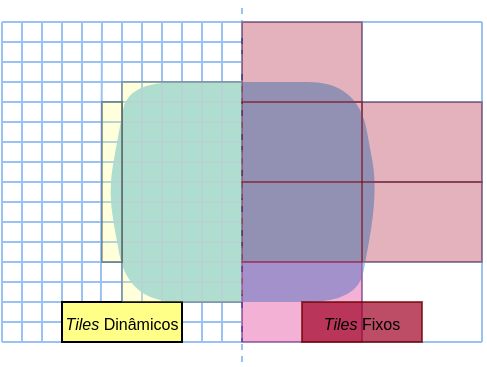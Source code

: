 <mxfile version="22.1.16" type="github">
  <diagram name="Página-1" id="VW0psl7SsAsIZURnIjER">
    <mxGraphModel dx="768" dy="402" grid="1" gridSize="10" guides="1" tooltips="1" connect="1" arrows="1" fold="1" page="1" pageScale="1" pageWidth="827" pageHeight="1169" math="0" shadow="0">
      <root>
        <mxCell id="0" />
        <mxCell id="1" parent="0" />
        <mxCell id="-7PMoW8EQu9o0nT-vbZN-1" value="" style="shape=hexagon;perimeter=hexagonPerimeter2;whiteSpace=wrap;html=1;fixedSize=1;rounded=1;shadow=0;opacity=50;fillStyle=auto;fillColor=#1ba1e2;strokeColor=none;fontColor=#ffffff;size=10;arcSize=50;" vertex="1" parent="1">
          <mxGeometry x="573" y="350" width="135" height="110" as="geometry" />
        </mxCell>
        <mxCell id="-7PMoW8EQu9o0nT-vbZN-2" value="" style="endArrow=none;html=1;rounded=0;exitX=0.002;exitY=0.144;exitDx=0;exitDy=0;exitPerimeter=0;strokeColor=#99C1F1;" edge="1" parent="1">
          <mxGeometry width="50" height="50" relative="1" as="geometry">
            <mxPoint x="520" y="320" as="sourcePoint" />
            <mxPoint x="760" y="320" as="targetPoint" />
          </mxGeometry>
        </mxCell>
        <mxCell id="-7PMoW8EQu9o0nT-vbZN-3" value="" style="endArrow=none;html=1;rounded=0;exitX=0.002;exitY=0.144;exitDx=0;exitDy=0;exitPerimeter=0;strokeColor=#99C1F1;" edge="1" parent="1">
          <mxGeometry width="50" height="50" relative="1" as="geometry">
            <mxPoint x="520" y="360" as="sourcePoint" />
            <mxPoint x="640" y="360" as="targetPoint" />
          </mxGeometry>
        </mxCell>
        <mxCell id="-7PMoW8EQu9o0nT-vbZN-4" value="" style="endArrow=none;html=1;rounded=0;exitX=0.002;exitY=0.144;exitDx=0;exitDy=0;exitPerimeter=0;strokeColor=#99C1F1;" edge="1" parent="1">
          <mxGeometry width="50" height="50" relative="1" as="geometry">
            <mxPoint x="520" y="350" as="sourcePoint" />
            <mxPoint x="640" y="350" as="targetPoint" />
          </mxGeometry>
        </mxCell>
        <mxCell id="-7PMoW8EQu9o0nT-vbZN-5" value="" style="endArrow=none;html=1;rounded=0;exitX=0.002;exitY=0.144;exitDx=0;exitDy=0;exitPerimeter=0;strokeColor=#99C1F1;" edge="1" parent="1">
          <mxGeometry width="50" height="50" relative="1" as="geometry">
            <mxPoint x="520" y="340" as="sourcePoint" />
            <mxPoint x="640" y="340" as="targetPoint" />
          </mxGeometry>
        </mxCell>
        <mxCell id="-7PMoW8EQu9o0nT-vbZN-6" value="" style="endArrow=none;html=1;rounded=0;exitX=0.002;exitY=0.144;exitDx=0;exitDy=0;exitPerimeter=0;strokeColor=#99C1F1;" edge="1" parent="1">
          <mxGeometry width="50" height="50" relative="1" as="geometry">
            <mxPoint x="520" y="330" as="sourcePoint" />
            <mxPoint x="640" y="330" as="targetPoint" />
          </mxGeometry>
        </mxCell>
        <mxCell id="-7PMoW8EQu9o0nT-vbZN-7" value="" style="endArrow=none;html=1;rounded=0;exitX=0.002;exitY=0.144;exitDx=0;exitDy=0;exitPerimeter=0;strokeColor=#99C1F1;" edge="1" parent="1">
          <mxGeometry width="50" height="50" relative="1" as="geometry">
            <mxPoint x="520" y="370" as="sourcePoint" />
            <mxPoint x="640" y="370" as="targetPoint" />
          </mxGeometry>
        </mxCell>
        <mxCell id="-7PMoW8EQu9o0nT-vbZN-8" value="" style="endArrow=none;html=1;rounded=0;exitX=0.002;exitY=0.144;exitDx=0;exitDy=0;exitPerimeter=0;strokeColor=#99C1F1;" edge="1" parent="1">
          <mxGeometry width="50" height="50" relative="1" as="geometry">
            <mxPoint x="520" y="380" as="sourcePoint" />
            <mxPoint x="640" y="380" as="targetPoint" />
          </mxGeometry>
        </mxCell>
        <mxCell id="-7PMoW8EQu9o0nT-vbZN-9" value="" style="endArrow=none;html=1;rounded=0;exitX=0.002;exitY=0.144;exitDx=0;exitDy=0;exitPerimeter=0;strokeColor=#99C1F1;" edge="1" parent="1">
          <mxGeometry width="50" height="50" relative="1" as="geometry">
            <mxPoint x="520" y="390" as="sourcePoint" />
            <mxPoint x="640" y="390" as="targetPoint" />
          </mxGeometry>
        </mxCell>
        <mxCell id="-7PMoW8EQu9o0nT-vbZN-10" value="" style="endArrow=none;html=1;rounded=0;exitX=0.002;exitY=0.144;exitDx=0;exitDy=0;exitPerimeter=0;strokeColor=#99C1F1;" edge="1" parent="1">
          <mxGeometry width="50" height="50" relative="1" as="geometry">
            <mxPoint x="520" y="400" as="sourcePoint" />
            <mxPoint x="640" y="400" as="targetPoint" />
          </mxGeometry>
        </mxCell>
        <mxCell id="-7PMoW8EQu9o0nT-vbZN-11" value="" style="endArrow=none;html=1;rounded=0;exitX=0.002;exitY=0.144;exitDx=0;exitDy=0;exitPerimeter=0;strokeColor=#99C1F1;" edge="1" parent="1">
          <mxGeometry width="50" height="50" relative="1" as="geometry">
            <mxPoint x="520" y="410" as="sourcePoint" />
            <mxPoint x="640" y="410" as="targetPoint" />
          </mxGeometry>
        </mxCell>
        <mxCell id="-7PMoW8EQu9o0nT-vbZN-12" value="" style="endArrow=none;html=1;rounded=0;exitX=0.002;exitY=0.144;exitDx=0;exitDy=0;exitPerimeter=0;strokeColor=#99C1F1;" edge="1" parent="1">
          <mxGeometry width="50" height="50" relative="1" as="geometry">
            <mxPoint x="520" y="420" as="sourcePoint" />
            <mxPoint x="640" y="420" as="targetPoint" />
          </mxGeometry>
        </mxCell>
        <mxCell id="-7PMoW8EQu9o0nT-vbZN-13" value="" style="endArrow=none;html=1;rounded=0;exitX=0.002;exitY=0.144;exitDx=0;exitDy=0;exitPerimeter=0;strokeColor=#99C1F1;" edge="1" parent="1">
          <mxGeometry width="50" height="50" relative="1" as="geometry">
            <mxPoint x="520" y="430" as="sourcePoint" />
            <mxPoint x="640" y="430" as="targetPoint" />
          </mxGeometry>
        </mxCell>
        <mxCell id="-7PMoW8EQu9o0nT-vbZN-14" value="" style="endArrow=none;html=1;rounded=0;exitX=0.002;exitY=0.144;exitDx=0;exitDy=0;exitPerimeter=0;strokeColor=#99C1F1;" edge="1" parent="1">
          <mxGeometry width="50" height="50" relative="1" as="geometry">
            <mxPoint x="520" y="440" as="sourcePoint" />
            <mxPoint x="640" y="440" as="targetPoint" />
          </mxGeometry>
        </mxCell>
        <mxCell id="-7PMoW8EQu9o0nT-vbZN-15" value="" style="endArrow=none;html=1;rounded=0;exitX=0.002;exitY=0.144;exitDx=0;exitDy=0;exitPerimeter=0;strokeColor=#99C1F1;" edge="1" parent="1">
          <mxGeometry width="50" height="50" relative="1" as="geometry">
            <mxPoint x="520" y="450" as="sourcePoint" />
            <mxPoint x="640" y="450" as="targetPoint" />
          </mxGeometry>
        </mxCell>
        <mxCell id="-7PMoW8EQu9o0nT-vbZN-16" value="" style="endArrow=none;html=1;rounded=0;exitX=0.002;exitY=0.144;exitDx=0;exitDy=0;exitPerimeter=0;strokeColor=#99C1F1;" edge="1" parent="1">
          <mxGeometry width="50" height="50" relative="1" as="geometry">
            <mxPoint x="520" y="460" as="sourcePoint" />
            <mxPoint x="640" y="460" as="targetPoint" />
          </mxGeometry>
        </mxCell>
        <mxCell id="-7PMoW8EQu9o0nT-vbZN-17" value="" style="endArrow=none;html=1;rounded=0;exitX=0.002;exitY=0.144;exitDx=0;exitDy=0;exitPerimeter=0;strokeColor=#99C1F1;" edge="1" parent="1">
          <mxGeometry width="50" height="50" relative="1" as="geometry">
            <mxPoint x="520" y="470" as="sourcePoint" />
            <mxPoint x="640" y="470" as="targetPoint" />
          </mxGeometry>
        </mxCell>
        <mxCell id="-7PMoW8EQu9o0nT-vbZN-18" value="" style="endArrow=none;html=1;rounded=0;exitX=0.002;exitY=0.144;exitDx=0;exitDy=0;exitPerimeter=0;strokeColor=#99C1F1;" edge="1" parent="1">
          <mxGeometry width="50" height="50" relative="1" as="geometry">
            <mxPoint x="520" y="480" as="sourcePoint" />
            <mxPoint x="640" y="480" as="targetPoint" />
          </mxGeometry>
        </mxCell>
        <mxCell id="-7PMoW8EQu9o0nT-vbZN-19" value="" style="endArrow=none;html=1;rounded=0;exitX=0.002;exitY=0.144;exitDx=0;exitDy=0;exitPerimeter=0;strokeColor=#99C1F1;" edge="1" parent="1">
          <mxGeometry width="50" height="50" relative="1" as="geometry">
            <mxPoint x="640" y="360" as="sourcePoint" />
            <mxPoint x="760" y="360" as="targetPoint" />
          </mxGeometry>
        </mxCell>
        <mxCell id="-7PMoW8EQu9o0nT-vbZN-20" value="" style="endArrow=none;html=1;rounded=0;exitX=0.002;exitY=0.144;exitDx=0;exitDy=0;exitPerimeter=0;strokeColor=#99C1F1;" edge="1" parent="1">
          <mxGeometry width="50" height="50" relative="1" as="geometry">
            <mxPoint x="640" y="400" as="sourcePoint" />
            <mxPoint x="760" y="400" as="targetPoint" />
          </mxGeometry>
        </mxCell>
        <mxCell id="-7PMoW8EQu9o0nT-vbZN-21" value="" style="endArrow=none;html=1;rounded=0;exitX=0.002;exitY=0.144;exitDx=0;exitDy=0;exitPerimeter=0;strokeColor=#99C1F1;" edge="1" parent="1">
          <mxGeometry width="50" height="50" relative="1" as="geometry">
            <mxPoint x="640" y="440" as="sourcePoint" />
            <mxPoint x="760" y="440" as="targetPoint" />
          </mxGeometry>
        </mxCell>
        <mxCell id="-7PMoW8EQu9o0nT-vbZN-22" value="" style="endArrow=none;html=1;rounded=0;exitX=0.002;exitY=0.144;exitDx=0;exitDy=0;exitPerimeter=0;strokeColor=#99C1F1;" edge="1" parent="1">
          <mxGeometry width="50" height="50" relative="1" as="geometry">
            <mxPoint x="640" y="480" as="sourcePoint" />
            <mxPoint x="760" y="480" as="targetPoint" />
          </mxGeometry>
        </mxCell>
        <mxCell id="-7PMoW8EQu9o0nT-vbZN-23" value="" style="endArrow=none;html=1;rounded=0;strokeColor=#99C1F1;" edge="1" parent="1">
          <mxGeometry width="50" height="50" relative="1" as="geometry">
            <mxPoint x="520" y="480" as="sourcePoint" />
            <mxPoint x="520" y="320" as="targetPoint" />
          </mxGeometry>
        </mxCell>
        <mxCell id="-7PMoW8EQu9o0nT-vbZN-24" value="" style="endArrow=none;html=1;rounded=0;strokeColor=#99C1F1;" edge="1" parent="1">
          <mxGeometry width="50" height="50" relative="1" as="geometry">
            <mxPoint x="640" y="480" as="sourcePoint" />
            <mxPoint x="640" y="320" as="targetPoint" />
          </mxGeometry>
        </mxCell>
        <mxCell id="-7PMoW8EQu9o0nT-vbZN-25" value="" style="endArrow=none;html=1;rounded=0;strokeColor=#99C1F1;" edge="1" parent="1">
          <mxGeometry width="50" height="50" relative="1" as="geometry">
            <mxPoint x="760" y="480" as="sourcePoint" />
            <mxPoint x="760" y="320" as="targetPoint" />
          </mxGeometry>
        </mxCell>
        <mxCell id="-7PMoW8EQu9o0nT-vbZN-26" value="" style="endArrow=none;html=1;rounded=0;strokeColor=#99C1F1;" edge="1" parent="1">
          <mxGeometry width="50" height="50" relative="1" as="geometry">
            <mxPoint x="700" y="480" as="sourcePoint" />
            <mxPoint x="700" y="320" as="targetPoint" />
          </mxGeometry>
        </mxCell>
        <mxCell id="-7PMoW8EQu9o0nT-vbZN-27" value="" style="endArrow=none;html=1;rounded=0;strokeColor=#3584e4;fillColor=#f5f5f5;dashed=1;dashPattern=8 8;gradientColor=#b3b3b3;" edge="1" parent="1">
          <mxGeometry width="50" height="50" relative="1" as="geometry">
            <mxPoint x="640" y="480" as="sourcePoint" />
            <mxPoint x="640" y="320" as="targetPoint" />
          </mxGeometry>
        </mxCell>
        <mxCell id="-7PMoW8EQu9o0nT-vbZN-28" value="" style="endArrow=none;html=1;rounded=0;strokeColor=#99C1F1;" edge="1" parent="1">
          <mxGeometry width="50" height="50" relative="1" as="geometry">
            <mxPoint x="530" y="480" as="sourcePoint" />
            <mxPoint x="530" y="320" as="targetPoint" />
          </mxGeometry>
        </mxCell>
        <mxCell id="-7PMoW8EQu9o0nT-vbZN-29" value="" style="endArrow=none;html=1;rounded=0;strokeColor=#99C1F1;" edge="1" parent="1">
          <mxGeometry width="50" height="50" relative="1" as="geometry">
            <mxPoint x="540" y="480" as="sourcePoint" />
            <mxPoint x="540" y="320" as="targetPoint" />
          </mxGeometry>
        </mxCell>
        <mxCell id="-7PMoW8EQu9o0nT-vbZN-30" value="" style="endArrow=none;html=1;rounded=0;strokeColor=#99C1F1;" edge="1" parent="1">
          <mxGeometry width="50" height="50" relative="1" as="geometry">
            <mxPoint x="550" y="480" as="sourcePoint" />
            <mxPoint x="550" y="320" as="targetPoint" />
          </mxGeometry>
        </mxCell>
        <mxCell id="-7PMoW8EQu9o0nT-vbZN-31" value="" style="endArrow=none;html=1;rounded=0;strokeColor=#99C1F1;" edge="1" parent="1">
          <mxGeometry width="50" height="50" relative="1" as="geometry">
            <mxPoint x="560" y="480" as="sourcePoint" />
            <mxPoint x="560" y="320" as="targetPoint" />
          </mxGeometry>
        </mxCell>
        <mxCell id="-7PMoW8EQu9o0nT-vbZN-32" value="" style="endArrow=none;html=1;rounded=0;strokeColor=#99C1F1;exitX=0.324;exitY=0.008;exitDx=0;exitDy=0;exitPerimeter=0;" edge="1" parent="1" source="-7PMoW8EQu9o0nT-vbZN-40">
          <mxGeometry width="50" height="50" relative="1" as="geometry">
            <mxPoint x="570" y="480" as="sourcePoint" />
            <mxPoint x="570" y="320" as="targetPoint" />
          </mxGeometry>
        </mxCell>
        <mxCell id="-7PMoW8EQu9o0nT-vbZN-33" value="" style="endArrow=none;html=1;rounded=0;strokeColor=#99C1F1;" edge="1" parent="1">
          <mxGeometry width="50" height="50" relative="1" as="geometry">
            <mxPoint x="580" y="480" as="sourcePoint" />
            <mxPoint x="580" y="320" as="targetPoint" />
          </mxGeometry>
        </mxCell>
        <mxCell id="-7PMoW8EQu9o0nT-vbZN-34" value="" style="endArrow=none;html=1;rounded=0;strokeColor=#99C1F1;" edge="1" parent="1">
          <mxGeometry width="50" height="50" relative="1" as="geometry">
            <mxPoint x="590" y="480" as="sourcePoint" />
            <mxPoint x="590" y="320" as="targetPoint" />
          </mxGeometry>
        </mxCell>
        <mxCell id="-7PMoW8EQu9o0nT-vbZN-35" value="" style="endArrow=none;html=1;rounded=0;strokeColor=#99C1F1;" edge="1" parent="1">
          <mxGeometry width="50" height="50" relative="1" as="geometry">
            <mxPoint x="600" y="480" as="sourcePoint" />
            <mxPoint x="600" y="320" as="targetPoint" />
          </mxGeometry>
        </mxCell>
        <mxCell id="-7PMoW8EQu9o0nT-vbZN-36" value="" style="endArrow=none;html=1;rounded=0;strokeColor=#99C1F1;" edge="1" parent="1">
          <mxGeometry width="50" height="50" relative="1" as="geometry">
            <mxPoint x="610" y="480" as="sourcePoint" />
            <mxPoint x="610" y="320" as="targetPoint" />
          </mxGeometry>
        </mxCell>
        <mxCell id="-7PMoW8EQu9o0nT-vbZN-37" value="" style="endArrow=none;html=1;rounded=0;strokeColor=#99C1F1;" edge="1" parent="1">
          <mxGeometry width="50" height="50" relative="1" as="geometry">
            <mxPoint x="620" y="480" as="sourcePoint" />
            <mxPoint x="620" y="320" as="targetPoint" />
          </mxGeometry>
        </mxCell>
        <mxCell id="-7PMoW8EQu9o0nT-vbZN-38" value="" style="endArrow=none;html=1;rounded=0;strokeColor=#99C1F1;" edge="1" parent="1">
          <mxGeometry width="50" height="50" relative="1" as="geometry">
            <mxPoint x="630" y="480" as="sourcePoint" />
            <mxPoint x="630" y="320" as="targetPoint" />
          </mxGeometry>
        </mxCell>
        <mxCell id="-7PMoW8EQu9o0nT-vbZN-39" value="" style="endArrow=none;html=1;rounded=0;strokeColor=#99C1F1;" edge="1" parent="1" target="-7PMoW8EQu9o0nT-vbZN-40">
          <mxGeometry width="50" height="50" relative="1" as="geometry">
            <mxPoint x="570" y="480" as="sourcePoint" />
            <mxPoint x="570" y="320" as="targetPoint" />
          </mxGeometry>
        </mxCell>
        <UserObject label="&lt;font style=&quot;font-size: 8px;&quot;&gt;&lt;i&gt;Tiles&lt;/i&gt; Dinâmicos&lt;br&gt;&lt;/font&gt;" treeRoot="1" id="-7PMoW8EQu9o0nT-vbZN-40">
          <mxCell style="whiteSpace=wrap;html=1;align=center;treeFolding=1;treeMoving=1;newEdgeStyle={&quot;edgeStyle&quot;:&quot;elbowEdgeStyle&quot;,&quot;startArrow&quot;:&quot;none&quot;,&quot;endArrow&quot;:&quot;none&quot;};fillColor=#ffff88;" vertex="1" parent="1">
            <mxGeometry x="550" y="460" width="60" height="20" as="geometry" />
          </mxCell>
        </UserObject>
        <mxCell id="-7PMoW8EQu9o0nT-vbZN-42" value="" style="rounded=0;whiteSpace=wrap;html=1;opacity=30;fillColor=#ffff88;strokeColor=#36393d;" vertex="1" parent="1">
          <mxGeometry x="580" y="350" width="60" height="110" as="geometry" />
        </mxCell>
        <mxCell id="-7PMoW8EQu9o0nT-vbZN-43" value="" style="rounded=0;whiteSpace=wrap;html=1;opacity=30;fillColor=#ffff88;" vertex="1" parent="1">
          <mxGeometry x="570" y="360" width="10" height="80" as="geometry" />
        </mxCell>
        <mxCell id="-7PMoW8EQu9o0nT-vbZN-44" value="" style="rounded=0;whiteSpace=wrap;html=1;opacity=30;fillColor=#a20025;fontColor=#ffffff;strokeColor=#6F0000;" vertex="1" parent="1">
          <mxGeometry x="700" y="360" width="60" height="40" as="geometry" />
        </mxCell>
        <mxCell id="-7PMoW8EQu9o0nT-vbZN-45" value="" style="rounded=0;whiteSpace=wrap;html=1;opacity=30;fillColor=#A20025;fontColor=#ffffff;strokeColor=#6F0000;" vertex="1" parent="1">
          <mxGeometry x="700" y="400" width="60" height="40" as="geometry" />
        </mxCell>
        <mxCell id="-7PMoW8EQu9o0nT-vbZN-46" value="" style="endArrow=none;html=1;rounded=0;strokeColor=#99C1F1;dashed=1;" edge="1" parent="1">
          <mxGeometry width="50" height="50" relative="1" as="geometry">
            <mxPoint x="640" y="490" as="sourcePoint" />
            <mxPoint x="640" y="310" as="targetPoint" />
          </mxGeometry>
        </mxCell>
        <mxCell id="-7PMoW8EQu9o0nT-vbZN-47" value="" style="rounded=0;whiteSpace=wrap;html=1;opacity=30;fillColor=#a20025;fontColor=#ffffff;strokeColor=#6F0000;" vertex="1" parent="1">
          <mxGeometry x="640" y="360" width="60" height="40" as="geometry" />
        </mxCell>
        <mxCell id="-7PMoW8EQu9o0nT-vbZN-48" value="" style="rounded=0;whiteSpace=wrap;html=1;opacity=30;fillColor=#a20025;fontColor=#ffffff;strokeColor=#6F0000;" vertex="1" parent="1">
          <mxGeometry x="640" y="400" width="60" height="40" as="geometry" />
        </mxCell>
        <mxCell id="-7PMoW8EQu9o0nT-vbZN-49" value="" style="rounded=0;whiteSpace=wrap;html=1;opacity=30;fillColor=#a20025;fontColor=#ffffff;strokeColor=#6F0000;" vertex="1" parent="1">
          <mxGeometry x="640" y="320" width="60" height="40" as="geometry" />
        </mxCell>
        <mxCell id="-7PMoW8EQu9o0nT-vbZN-50" value="" style="rounded=0;whiteSpace=wrap;html=1;opacity=30;fillColor=#d80073;fontColor=#ffffff;strokeColor=#A50040;" vertex="1" parent="1">
          <mxGeometry x="640" y="440" width="60" height="40" as="geometry" />
        </mxCell>
        <UserObject label="&lt;font style=&quot;font-size: 8px;&quot;&gt;&lt;i&gt;Tiles&lt;/i&gt; Fixos&lt;/font&gt;" treeRoot="1" id="-7PMoW8EQu9o0nT-vbZN-41">
          <mxCell style="whiteSpace=wrap;html=1;align=center;treeFolding=1;treeMoving=1;newEdgeStyle={&quot;edgeStyle&quot;:&quot;elbowEdgeStyle&quot;,&quot;startArrow&quot;:&quot;none&quot;,&quot;endArrow&quot;:&quot;none&quot;};fillColor=#A20025;fontColor=#000000;strokeColor=#6F0000;opacity=70;" vertex="1" parent="1">
            <mxGeometry x="670" y="460" width="60" height="20" as="geometry" />
          </mxCell>
        </UserObject>
      </root>
    </mxGraphModel>
  </diagram>
</mxfile>
